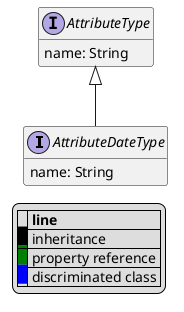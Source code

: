 @startuml

hide empty fields
hide empty methods
legend
|= |= line |
|<back:black>   </back>| inheritance |
|<back:green>   </back>| property reference |
|<back:blue>   </back>| discriminated class |
endlegend
interface AttributeDateType [[AttributeDateType.svg]] extends AttributeType {
    name: String
}
interface AttributeType [[AttributeType.svg]]  {
    name: String
}





@enduml
